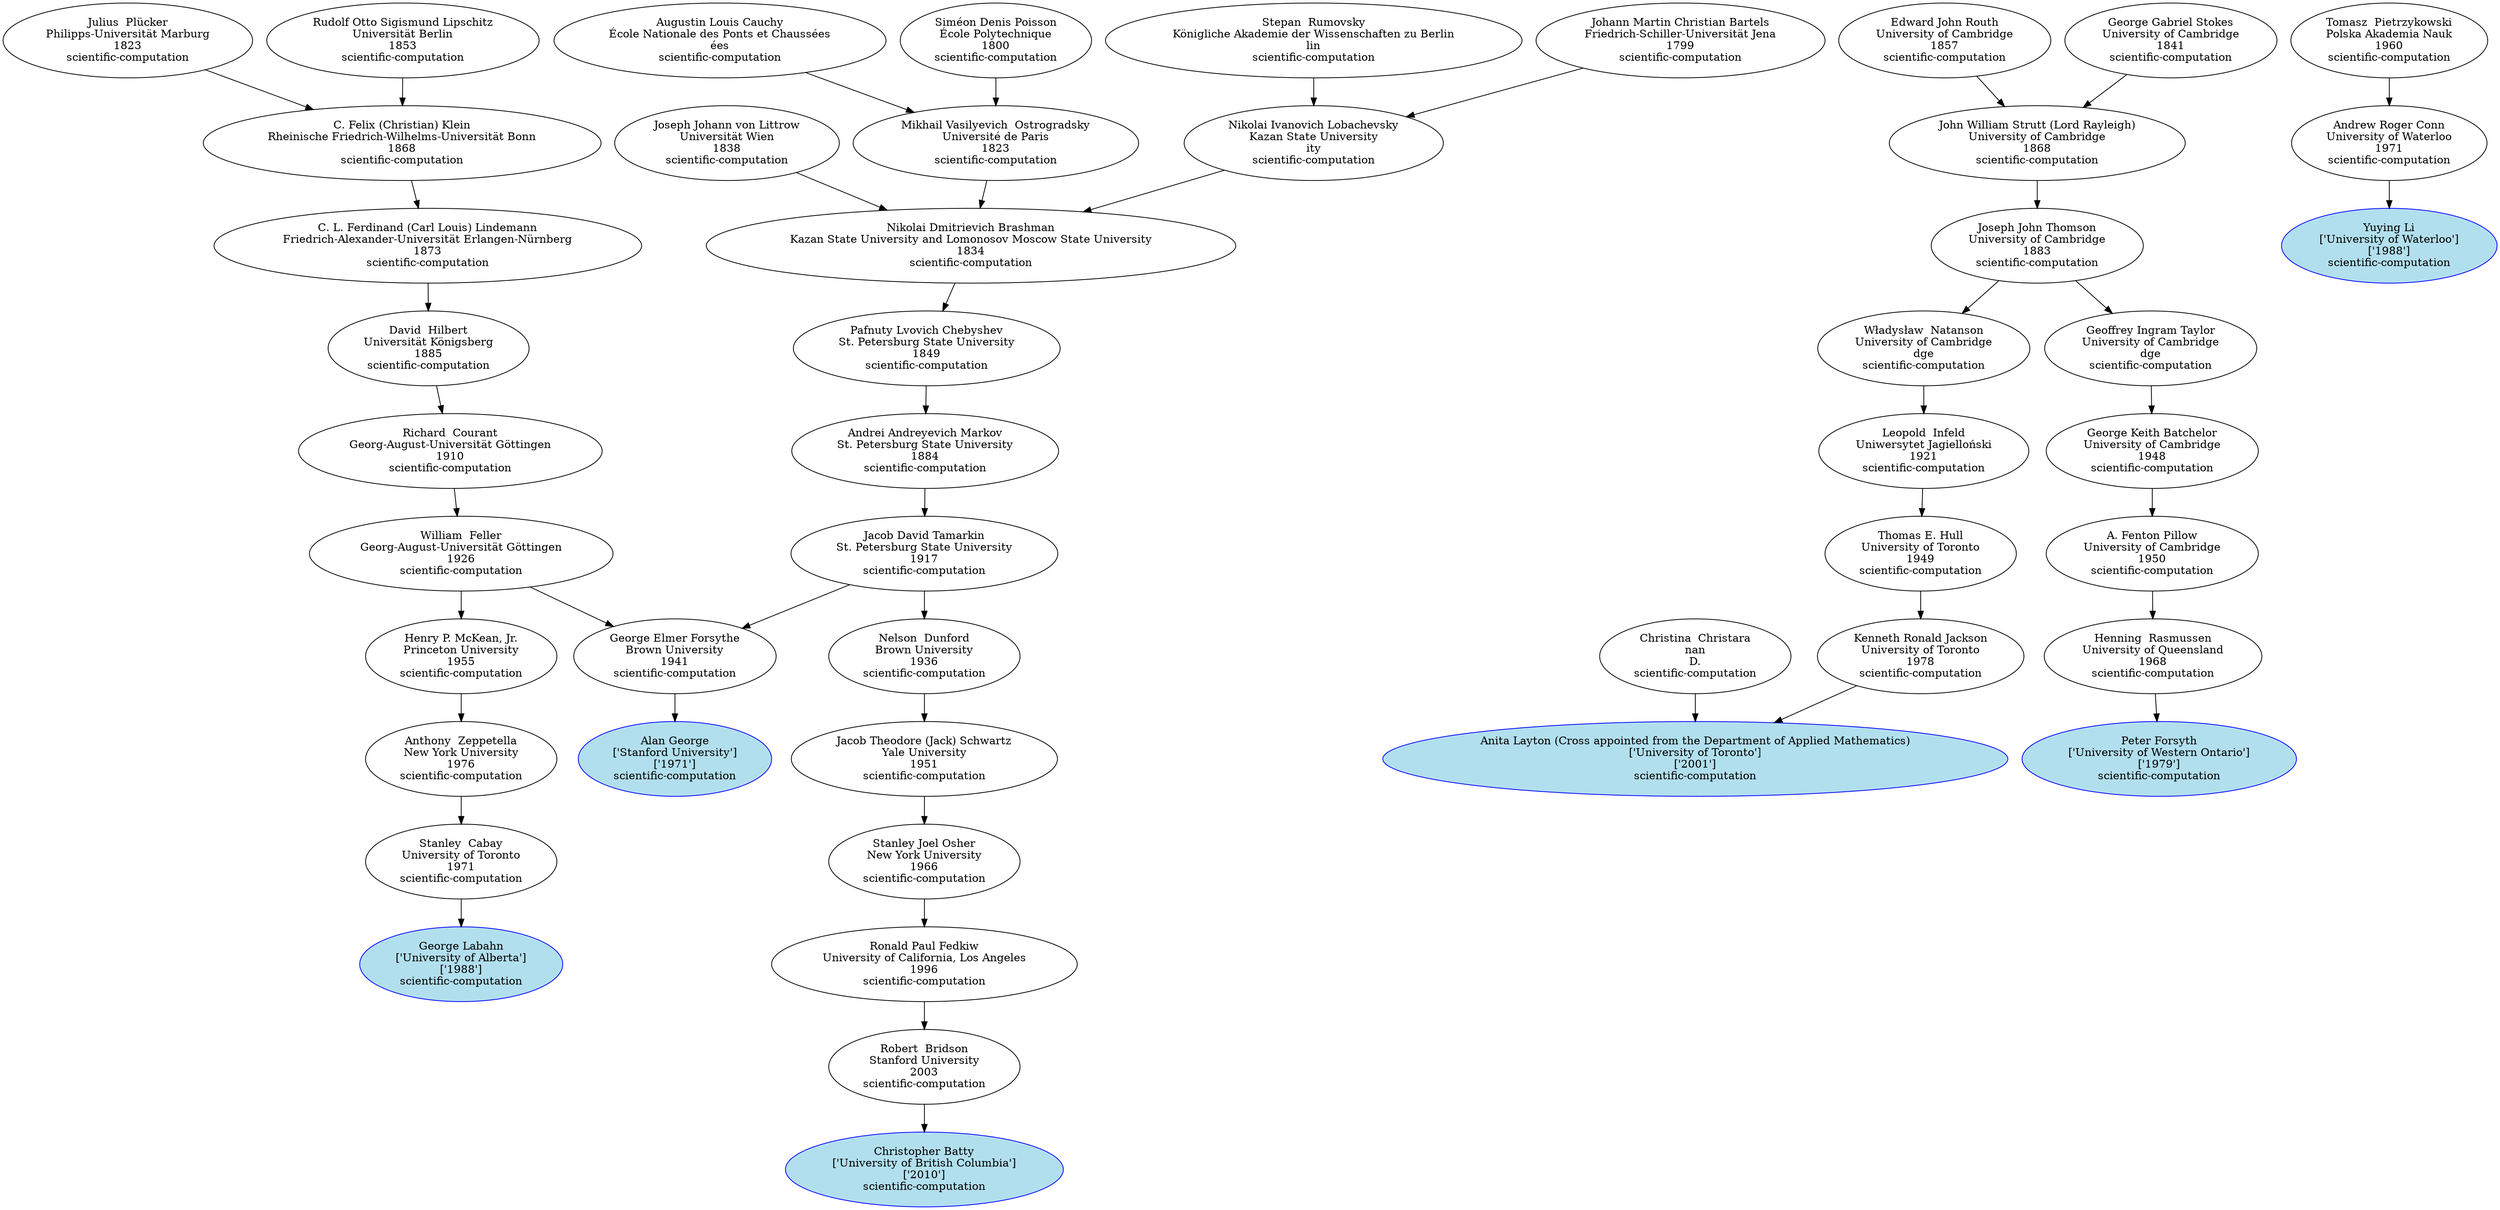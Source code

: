 digraph "Academic Genealogy for scientific-computation" {
	147355 [label="Christopher Batty
['University of British Columbia']
['2010']
scientific-computation" color=blue fillcolor=lightblue2 style=filled]
	66894 [label="Peter Forsyth
['University of Western Ontario']
['1979']
scientific-computation" color=blue fillcolor=lightblue2 style=filled]
	50835 [label="Alan George
['Stanford University']
['1971']
scientific-computation" color=blue fillcolor=lightblue2 style=filled]
	87911 [label="George Labahn
['University of Alberta']
['1988']
scientific-computation" color=blue fillcolor=lightblue2 style=filled]
	65049 [label="Anita Layton (Cross appointed from the Department of Applied Mathematics)
['University of Toronto']
['2001']
scientific-computation" color=blue fillcolor=lightblue2 style=filled]
	66915 [label="Yuying Li
['University of Waterloo']
['1988']
scientific-computation" color=blue fillcolor=lightblue2 style=filled]
	70795 [label="Robert  Bridson
Stanford University
2003
scientific-computation"]
	68238 [label="Henning  Rasmussen
University of Queensland
1968
scientific-computation"]
	4319 [label="George Elmer Forsythe
Brown University
1941
scientific-computation"]
	72398 [label="Stanley  Cabay
University of Toronto
1971
scientific-computation"]
	59043 [label="Kenneth Ronald Jackson
University of Toronto
1978
scientific-computation"]
	65023 [label="Christina  Christara
nan
D.
scientific-computation"]
	42579 [label="Andrew Roger Conn
University of Waterloo
1971
scientific-computation"]
	36653 [label="Ronald Paul Fedkiw
University of California, Los Angeles
1996
scientific-computation"]
	14740 [label="A. Fenton Pillow
University of Cambridge
1950
scientific-computation"]
	4740 [label="Jacob David Tamarkin
St. Petersburg State University
1917
scientific-computation"]
	33019 [label="William  Feller
Georg-August-Universität Göttingen
1926
scientific-computation"]
	33269 [label="Anthony  Zeppetella
New York University
1976
scientific-computation"]
	17245 [label="Thomas E. Hull
University of Toronto
1949
scientific-computation"]
	66902 [label="Tomasz  Pietrzykowski
Polska Akademia Nauk
1960
scientific-computation"]
	11645 [label="Stanley Joel Osher
New York University
1966
scientific-computation"]
	30467 [label="George Keith Batchelor
University of Cambridge
1948
scientific-computation"]
	12543 [label="Andrei Andreyevich Markov
St. Petersburg State University
1884
scientific-computation"]
	7378 [label="Richard  Courant
Georg-August-Universität Göttingen
1910
scientific-computation"]
	33017 [label="Henry P. McKean, Jr.
Princeton University
1955
scientific-computation"]
	16268 [label="Leopold  Infeld
Uniwersytet Jagielloński
1921
scientific-computation"]
	13409 [label="Jacob Theodore (Jack) Schwartz
Yale University
1951
scientific-computation"]
	18588 [label="Geoffrey Ingram Taylor
University of Cambridge
dge
scientific-computation"]
	12542 [label="Pafnuty Lvovich Chebyshev
St. Petersburg State University
1849
scientific-computation"]
	7298 [label="David  Hilbert
Universität Königsberg
1885
scientific-computation"]
	106278 [label="Władysław  Natanson
University of Cambridge
dge
scientific-computation"]
	4299 [label="Nelson  Dunford
Brown University
1936
scientific-computation"]
	50701 [label="Joseph John Thomson
University of Cambridge
1883
scientific-computation"]
	12541 [label="Nikolai Dmitrievich Brashman
Kazan State University and Lomonosov Moscow State University
1834
scientific-computation"]
	7404 [label="C. L. Ferdinand (Carl Louis) Lindemann
Friedrich-Alexander-Universität Erlangen-Nürnberg
1873
scientific-computation"]
	101979 [label="John William Strutt (Lord Rayleigh)
University of Cambridge
1868
scientific-computation"]
	12540 [label="Joseph Johann von Littrow
Universität Wien
1838
scientific-computation"]
	259973 [label="Mikhail Vasilyevich  Ostrogradsky
Université de Paris
1823
scientific-computation"]
	146776 [label="Nikolai Ivanovich Lobachevsky
Kazan State University
ity
scientific-computation"]
	7401 [label="C. Felix (Christian) Klein
Rheinische Friedrich-Wilhelms-Universität Bonn
1868
scientific-computation"]
	101929 [label="Edward John Routh
University of Cambridge
1857
scientific-computation"]
	102483 [label="George Gabriel Stokes
University of Cambridge
1841
scientific-computation"]
	55177 [label="Augustin Louis Cauchy
École Nationale des Ponts et Chaussées
ées
scientific-computation"]
	17865 [label="Siméon Denis Poisson
École Polytechnique
1800
scientific-computation"]
	122737 [label="Stepan  Rumovsky
Königliche Akademie der Wissenschaften zu Berlin
lin
scientific-computation"]
	151180 [label="Johann Martin Christian Bartels
Friedrich-Schiller-Universität Jena
1799
scientific-computation"]
	7402 [label="Julius  Plücker
Philipps-Universität Marburg
1823
scientific-computation"]
	19964 [label="Rudolf Otto Sigismund Lipschitz
Universität Berlin
1853
scientific-computation"]
	70795 -> 147355
	68238 -> 66894
	4319 -> 50835
	72398 -> 87911
	59043 -> 65049
	65023 -> 65049
	42579 -> 66915
	36653 -> 70795
	14740 -> 68238
	4740 -> 4319
	33019 -> 4319
	33269 -> 72398
	17245 -> 59043
	66902 -> 42579
	11645 -> 36653
	30467 -> 14740
	12543 -> 4740
	7378 -> 33019
	33017 -> 33269
	16268 -> 17245
	13409 -> 11645
	18588 -> 30467
	12542 -> 12543
	7298 -> 7378
	33019 -> 33017
	106278 -> 16268
	4299 -> 13409
	50701 -> 18588
	12541 -> 12542
	7404 -> 7298
	50701 -> 106278
	4740 -> 4299
	101979 -> 50701
	12540 -> 12541
	259973 -> 12541
	146776 -> 12541
	7401 -> 7404
	101929 -> 101979
	102483 -> 101979
	55177 -> 259973
	17865 -> 259973
	122737 -> 146776
	151180 -> 146776
	7402 -> 7401
	19964 -> 7401
}
